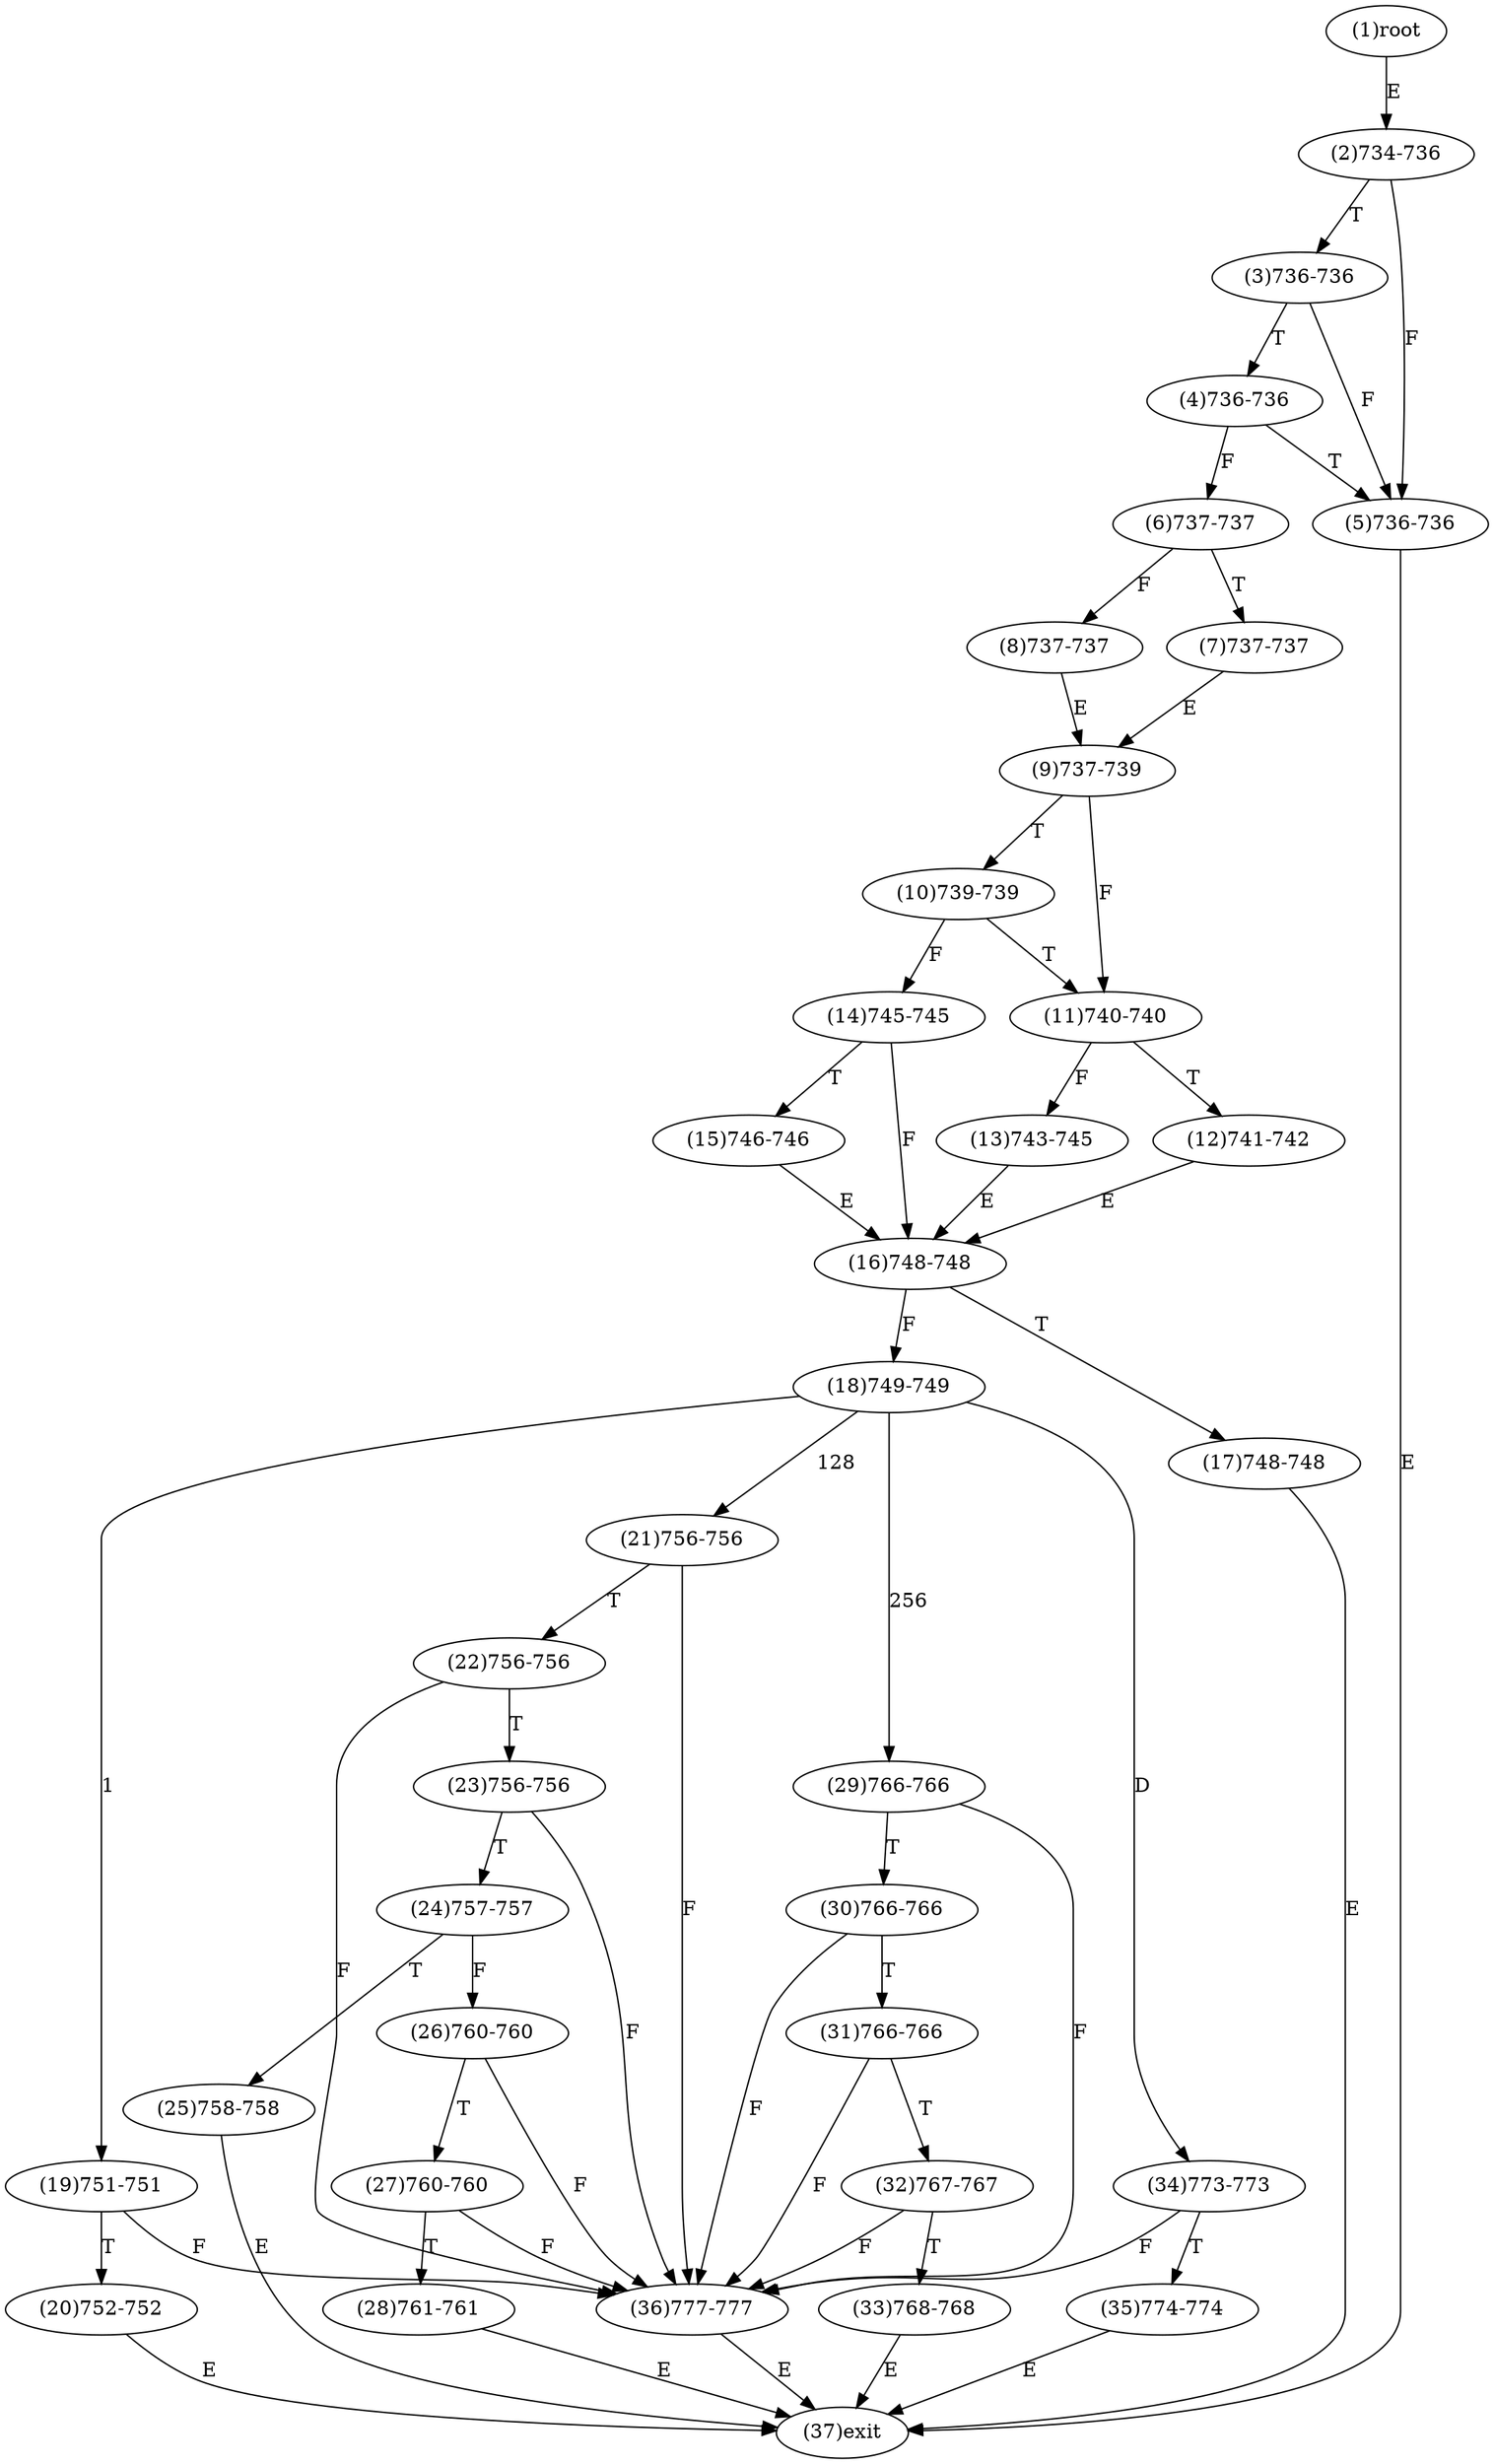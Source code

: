 digraph "" { 
1[ label="(1)root"];
2[ label="(2)734-736"];
3[ label="(3)736-736"];
4[ label="(4)736-736"];
5[ label="(5)736-736"];
6[ label="(6)737-737"];
7[ label="(7)737-737"];
8[ label="(8)737-737"];
9[ label="(9)737-739"];
10[ label="(10)739-739"];
11[ label="(11)740-740"];
12[ label="(12)741-742"];
13[ label="(13)743-745"];
14[ label="(14)745-745"];
15[ label="(15)746-746"];
17[ label="(17)748-748"];
16[ label="(16)748-748"];
19[ label="(19)751-751"];
18[ label="(18)749-749"];
21[ label="(21)756-756"];
20[ label="(20)752-752"];
23[ label="(23)756-756"];
22[ label="(22)756-756"];
25[ label="(25)758-758"];
24[ label="(24)757-757"];
27[ label="(27)760-760"];
26[ label="(26)760-760"];
29[ label="(29)766-766"];
28[ label="(28)761-761"];
31[ label="(31)766-766"];
30[ label="(30)766-766"];
34[ label="(34)773-773"];
35[ label="(35)774-774"];
32[ label="(32)767-767"];
33[ label="(33)768-768"];
36[ label="(36)777-777"];
37[ label="(37)exit"];
1->2[ label="E"];
2->5[ label="F"];
2->3[ label="T"];
3->5[ label="F"];
3->4[ label="T"];
4->6[ label="F"];
4->5[ label="T"];
5->37[ label="E"];
6->8[ label="F"];
6->7[ label="T"];
7->9[ label="E"];
8->9[ label="E"];
9->11[ label="F"];
9->10[ label="T"];
10->14[ label="F"];
10->11[ label="T"];
11->13[ label="F"];
11->12[ label="T"];
12->16[ label="E"];
13->16[ label="E"];
14->16[ label="F"];
14->15[ label="T"];
15->16[ label="E"];
16->18[ label="F"];
16->17[ label="T"];
17->37[ label="E"];
18->19[ label="1"];
18->21[ label="128"];
18->29[ label="256"];
18->34[ label="D"];
19->36[ label="F"];
19->20[ label="T"];
20->37[ label="E"];
21->36[ label="F"];
21->22[ label="T"];
22->36[ label="F"];
22->23[ label="T"];
23->36[ label="F"];
23->24[ label="T"];
24->26[ label="F"];
24->25[ label="T"];
25->37[ label="E"];
26->36[ label="F"];
26->27[ label="T"];
27->36[ label="F"];
27->28[ label="T"];
28->37[ label="E"];
29->36[ label="F"];
29->30[ label="T"];
30->36[ label="F"];
30->31[ label="T"];
31->36[ label="F"];
31->32[ label="T"];
32->36[ label="F"];
32->33[ label="T"];
33->37[ label="E"];
34->36[ label="F"];
34->35[ label="T"];
35->37[ label="E"];
36->37[ label="E"];
}